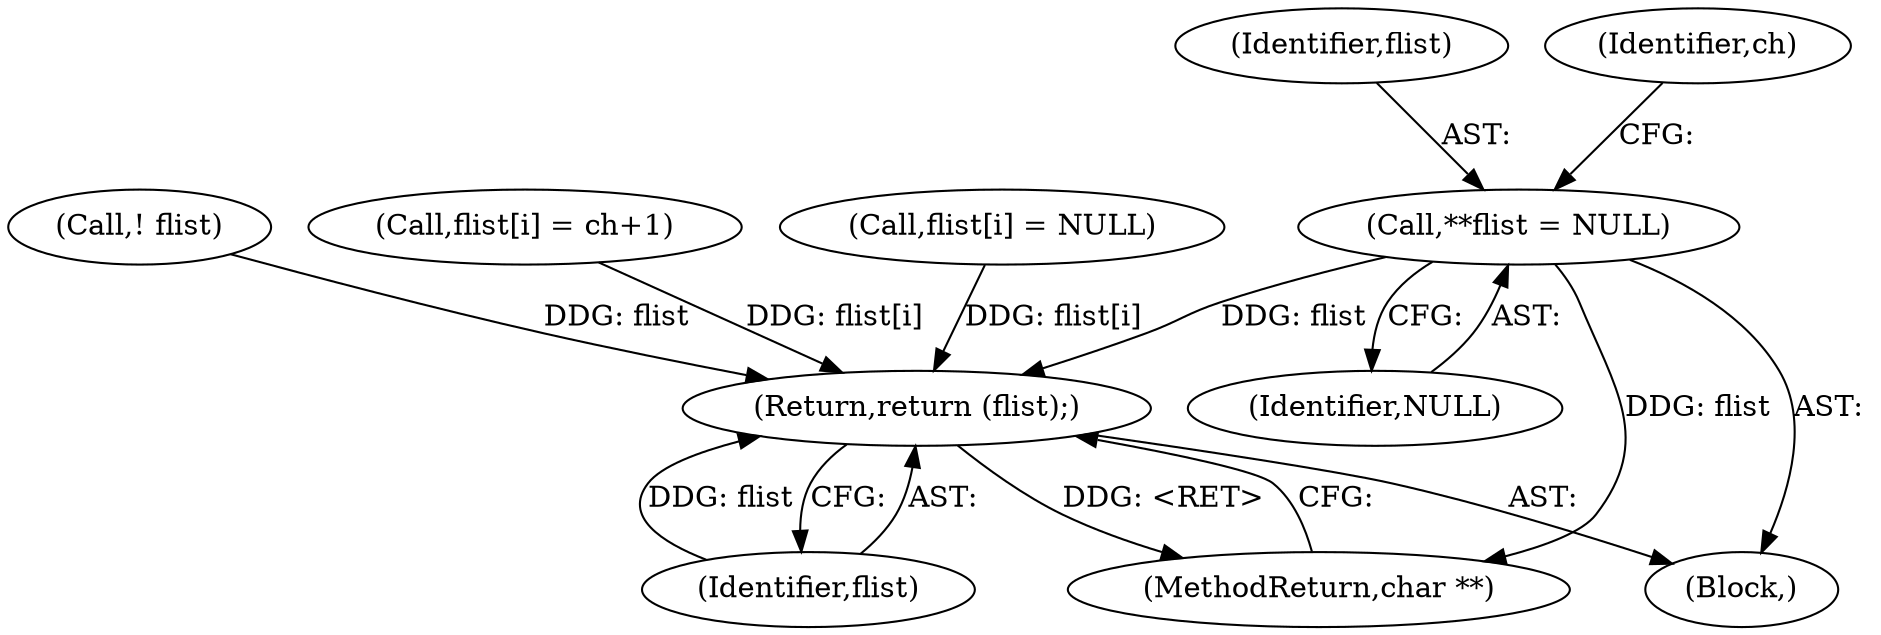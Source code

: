 digraph "0_libx11_dbf72805fd9d7b1846fe9a11b46f3994bfc27fea@pointer" {
"1000116" [label="(Call,**flist = NULL)"];
"1000278" [label="(Return,return (flist);)"];
"1000186" [label="(Call,! flist)"];
"1000109" [label="(Block,)"];
"1000117" [label="(Identifier,flist)"];
"1000116" [label="(Call,**flist = NULL)"];
"1000241" [label="(Call,flist[i] = ch+1)"];
"1000279" [label="(Identifier,flist)"];
"1000280" [label="(MethodReturn,char **)"];
"1000121" [label="(Identifier,ch)"];
"1000278" [label="(Return,return (flist);)"];
"1000118" [label="(Identifier,NULL)"];
"1000266" [label="(Call,flist[i] = NULL)"];
"1000116" -> "1000109"  [label="AST: "];
"1000116" -> "1000118"  [label="CFG: "];
"1000117" -> "1000116"  [label="AST: "];
"1000118" -> "1000116"  [label="AST: "];
"1000121" -> "1000116"  [label="CFG: "];
"1000116" -> "1000280"  [label="DDG: flist"];
"1000116" -> "1000278"  [label="DDG: flist"];
"1000278" -> "1000109"  [label="AST: "];
"1000278" -> "1000279"  [label="CFG: "];
"1000279" -> "1000278"  [label="AST: "];
"1000280" -> "1000278"  [label="CFG: "];
"1000278" -> "1000280"  [label="DDG: <RET>"];
"1000279" -> "1000278"  [label="DDG: flist"];
"1000186" -> "1000278"  [label="DDG: flist"];
"1000266" -> "1000278"  [label="DDG: flist[i]"];
"1000241" -> "1000278"  [label="DDG: flist[i]"];
}
